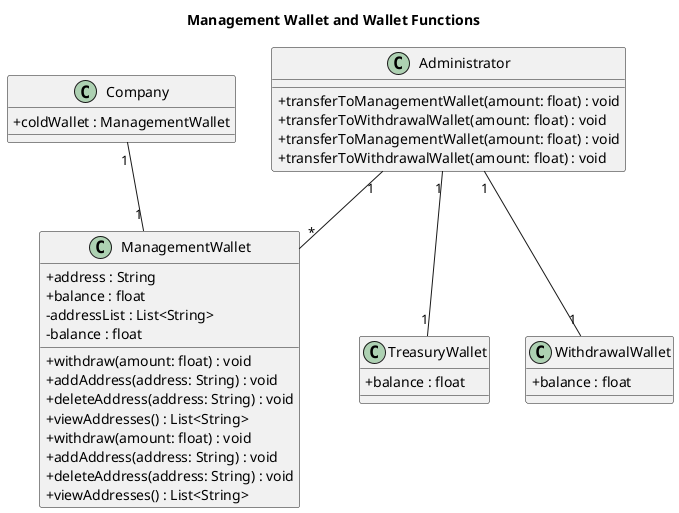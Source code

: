 @startuml

title Management Wallet and Wallet Functions

skinparam classAttributeIconSize 0

class Company {
    +coldWallet : ManagementWallet
}

class ManagementWallet {
    +address : String
    +balance : float
    +withdraw(amount: float) : void
    +addAddress(address: String) : void
    +deleteAddress(address: String) : void
    +viewAddresses() : List<String>
}

class Administrator {
    +transferToManagementWallet(amount: float) : void
    +transferToWithdrawalWallet(amount: float) : void
}

class TreasuryWallet {
    +balance : float
}

class WithdrawalWallet {
    +balance : float
}

Company "1" -- "1" ManagementWallet
Administrator "1" -- "*" ManagementWallet
Administrator "1" -- "1" TreasuryWallet
Administrator "1" -- "1" WithdrawalWallet

ManagementWallet : -addressList : List<String>
ManagementWallet : -balance : float
ManagementWallet : +withdraw(amount: float) : void
ManagementWallet : +addAddress(address: String) : void
ManagementWallet : +deleteAddress(address: String) : void
ManagementWallet : +viewAddresses() : List<String>

Administrator : +transferToManagementWallet(amount: float) : void
Administrator : +transferToWithdrawalWallet(amount: float) : void

@enduml
